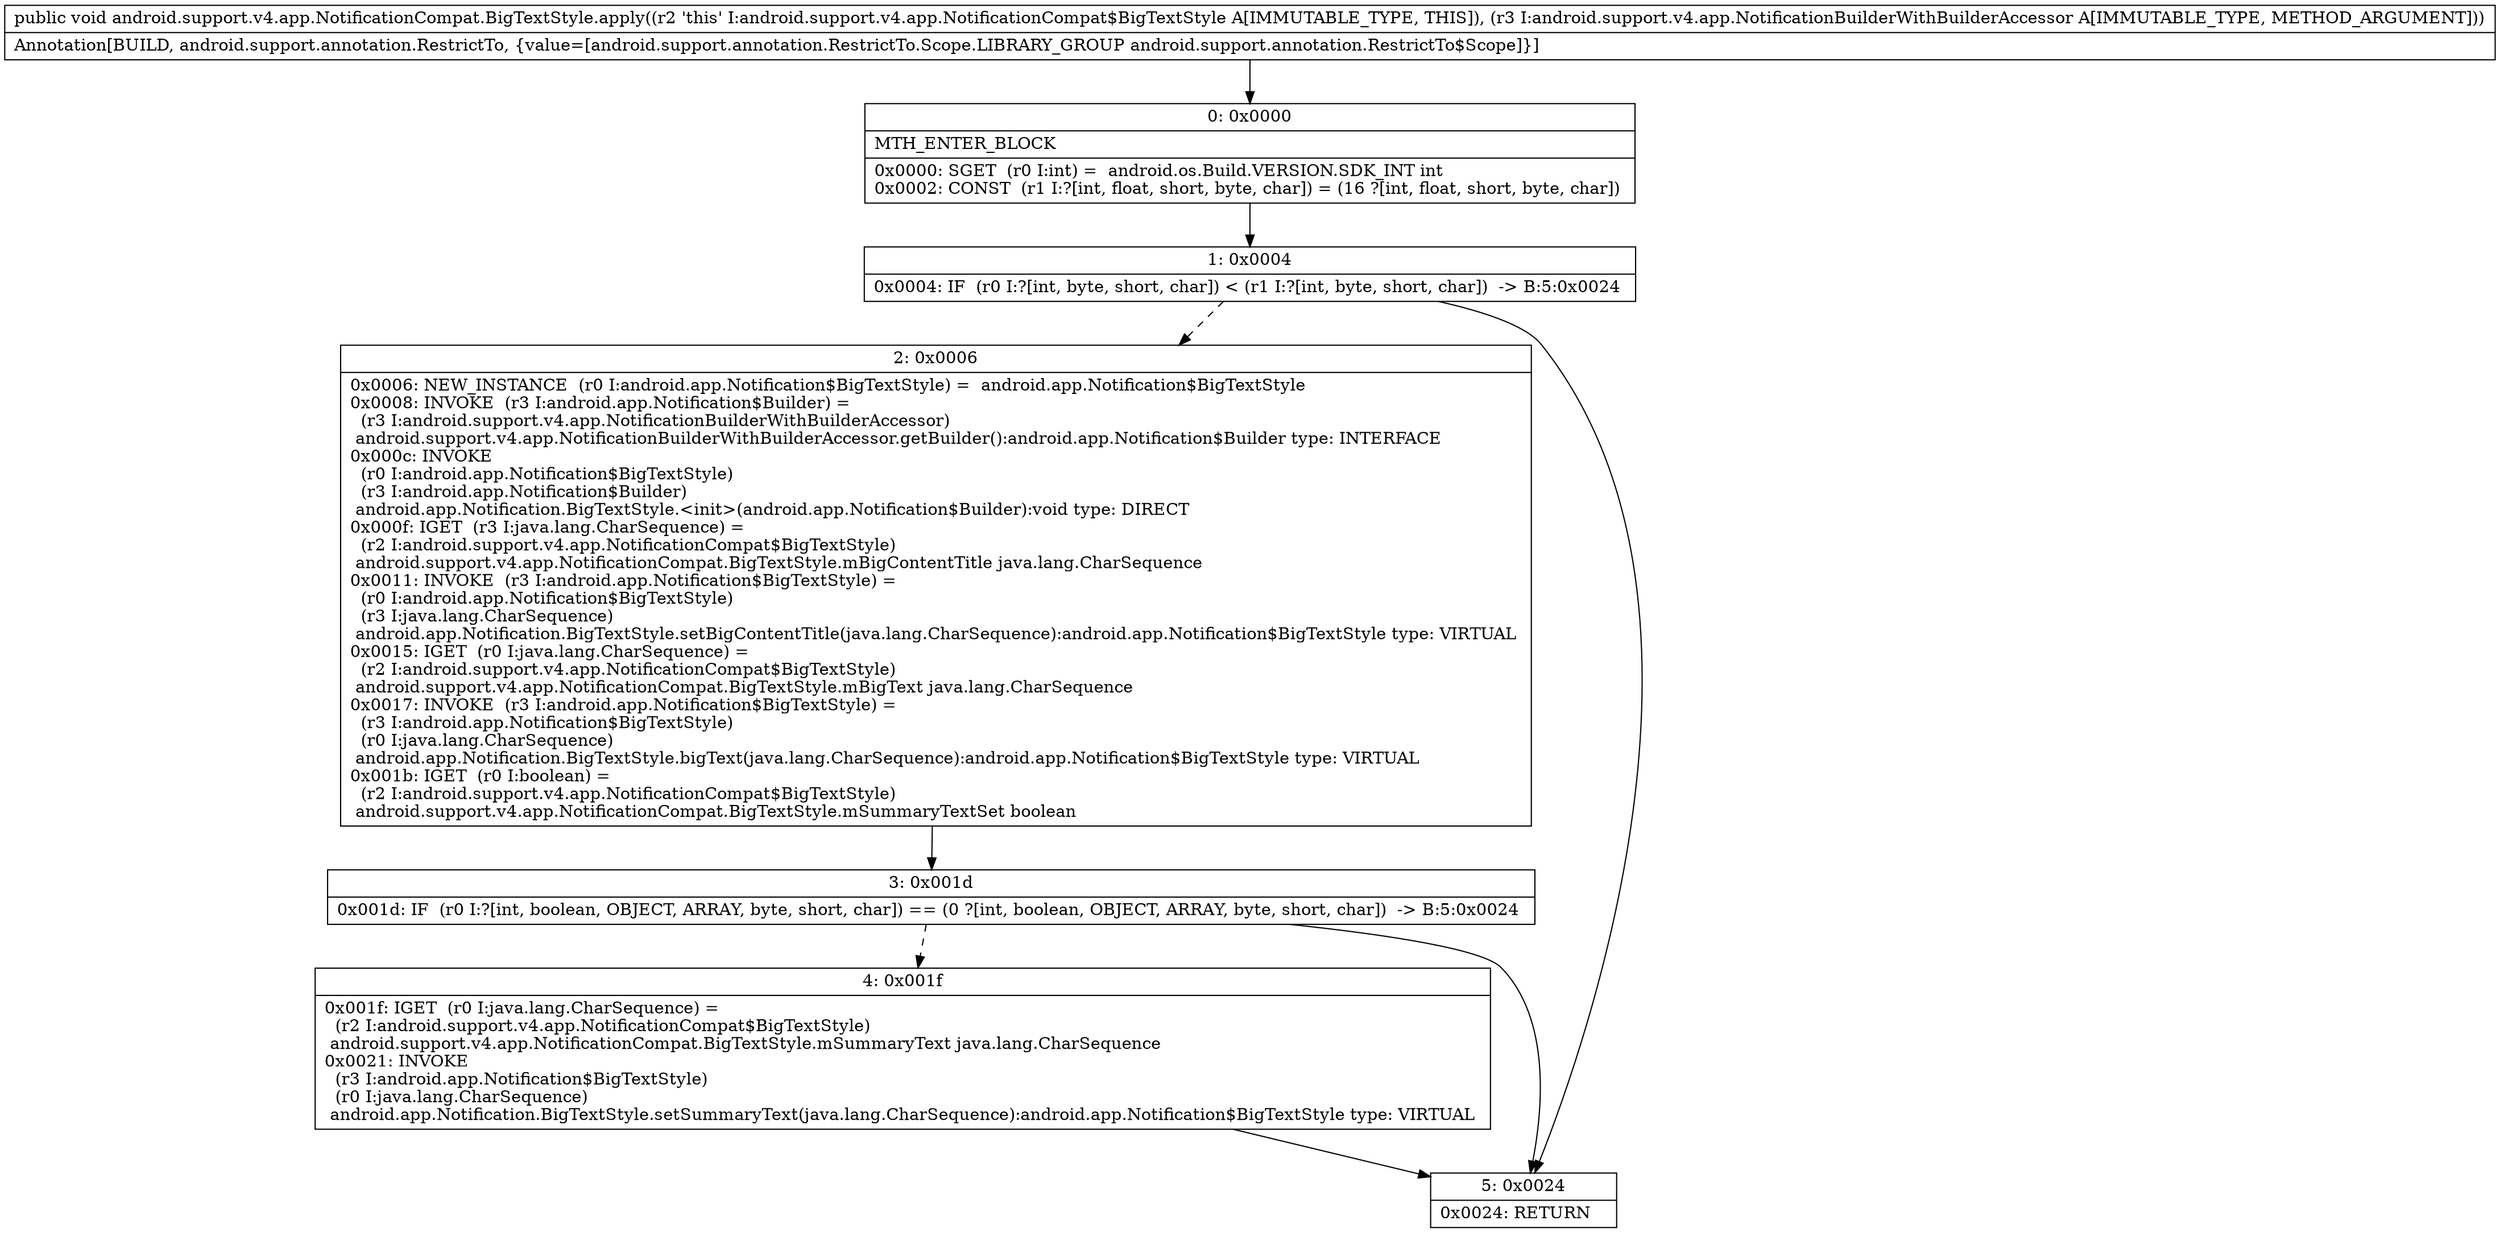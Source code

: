 digraph "CFG forandroid.support.v4.app.NotificationCompat.BigTextStyle.apply(Landroid\/support\/v4\/app\/NotificationBuilderWithBuilderAccessor;)V" {
Node_0 [shape=record,label="{0\:\ 0x0000|MTH_ENTER_BLOCK\l|0x0000: SGET  (r0 I:int) =  android.os.Build.VERSION.SDK_INT int \l0x0002: CONST  (r1 I:?[int, float, short, byte, char]) = (16 ?[int, float, short, byte, char]) \l}"];
Node_1 [shape=record,label="{1\:\ 0x0004|0x0004: IF  (r0 I:?[int, byte, short, char]) \< (r1 I:?[int, byte, short, char])  \-\> B:5:0x0024 \l}"];
Node_2 [shape=record,label="{2\:\ 0x0006|0x0006: NEW_INSTANCE  (r0 I:android.app.Notification$BigTextStyle) =  android.app.Notification$BigTextStyle \l0x0008: INVOKE  (r3 I:android.app.Notification$Builder) = \l  (r3 I:android.support.v4.app.NotificationBuilderWithBuilderAccessor)\l android.support.v4.app.NotificationBuilderWithBuilderAccessor.getBuilder():android.app.Notification$Builder type: INTERFACE \l0x000c: INVOKE  \l  (r0 I:android.app.Notification$BigTextStyle)\l  (r3 I:android.app.Notification$Builder)\l android.app.Notification.BigTextStyle.\<init\>(android.app.Notification$Builder):void type: DIRECT \l0x000f: IGET  (r3 I:java.lang.CharSequence) = \l  (r2 I:android.support.v4.app.NotificationCompat$BigTextStyle)\l android.support.v4.app.NotificationCompat.BigTextStyle.mBigContentTitle java.lang.CharSequence \l0x0011: INVOKE  (r3 I:android.app.Notification$BigTextStyle) = \l  (r0 I:android.app.Notification$BigTextStyle)\l  (r3 I:java.lang.CharSequence)\l android.app.Notification.BigTextStyle.setBigContentTitle(java.lang.CharSequence):android.app.Notification$BigTextStyle type: VIRTUAL \l0x0015: IGET  (r0 I:java.lang.CharSequence) = \l  (r2 I:android.support.v4.app.NotificationCompat$BigTextStyle)\l android.support.v4.app.NotificationCompat.BigTextStyle.mBigText java.lang.CharSequence \l0x0017: INVOKE  (r3 I:android.app.Notification$BigTextStyle) = \l  (r3 I:android.app.Notification$BigTextStyle)\l  (r0 I:java.lang.CharSequence)\l android.app.Notification.BigTextStyle.bigText(java.lang.CharSequence):android.app.Notification$BigTextStyle type: VIRTUAL \l0x001b: IGET  (r0 I:boolean) = \l  (r2 I:android.support.v4.app.NotificationCompat$BigTextStyle)\l android.support.v4.app.NotificationCompat.BigTextStyle.mSummaryTextSet boolean \l}"];
Node_3 [shape=record,label="{3\:\ 0x001d|0x001d: IF  (r0 I:?[int, boolean, OBJECT, ARRAY, byte, short, char]) == (0 ?[int, boolean, OBJECT, ARRAY, byte, short, char])  \-\> B:5:0x0024 \l}"];
Node_4 [shape=record,label="{4\:\ 0x001f|0x001f: IGET  (r0 I:java.lang.CharSequence) = \l  (r2 I:android.support.v4.app.NotificationCompat$BigTextStyle)\l android.support.v4.app.NotificationCompat.BigTextStyle.mSummaryText java.lang.CharSequence \l0x0021: INVOKE  \l  (r3 I:android.app.Notification$BigTextStyle)\l  (r0 I:java.lang.CharSequence)\l android.app.Notification.BigTextStyle.setSummaryText(java.lang.CharSequence):android.app.Notification$BigTextStyle type: VIRTUAL \l}"];
Node_5 [shape=record,label="{5\:\ 0x0024|0x0024: RETURN   \l}"];
MethodNode[shape=record,label="{public void android.support.v4.app.NotificationCompat.BigTextStyle.apply((r2 'this' I:android.support.v4.app.NotificationCompat$BigTextStyle A[IMMUTABLE_TYPE, THIS]), (r3 I:android.support.v4.app.NotificationBuilderWithBuilderAccessor A[IMMUTABLE_TYPE, METHOD_ARGUMENT]))  | Annotation[BUILD, android.support.annotation.RestrictTo, \{value=[android.support.annotation.RestrictTo.Scope.LIBRARY_GROUP android.support.annotation.RestrictTo$Scope]\}]\l}"];
MethodNode -> Node_0;
Node_0 -> Node_1;
Node_1 -> Node_2[style=dashed];
Node_1 -> Node_5;
Node_2 -> Node_3;
Node_3 -> Node_4[style=dashed];
Node_3 -> Node_5;
Node_4 -> Node_5;
}

